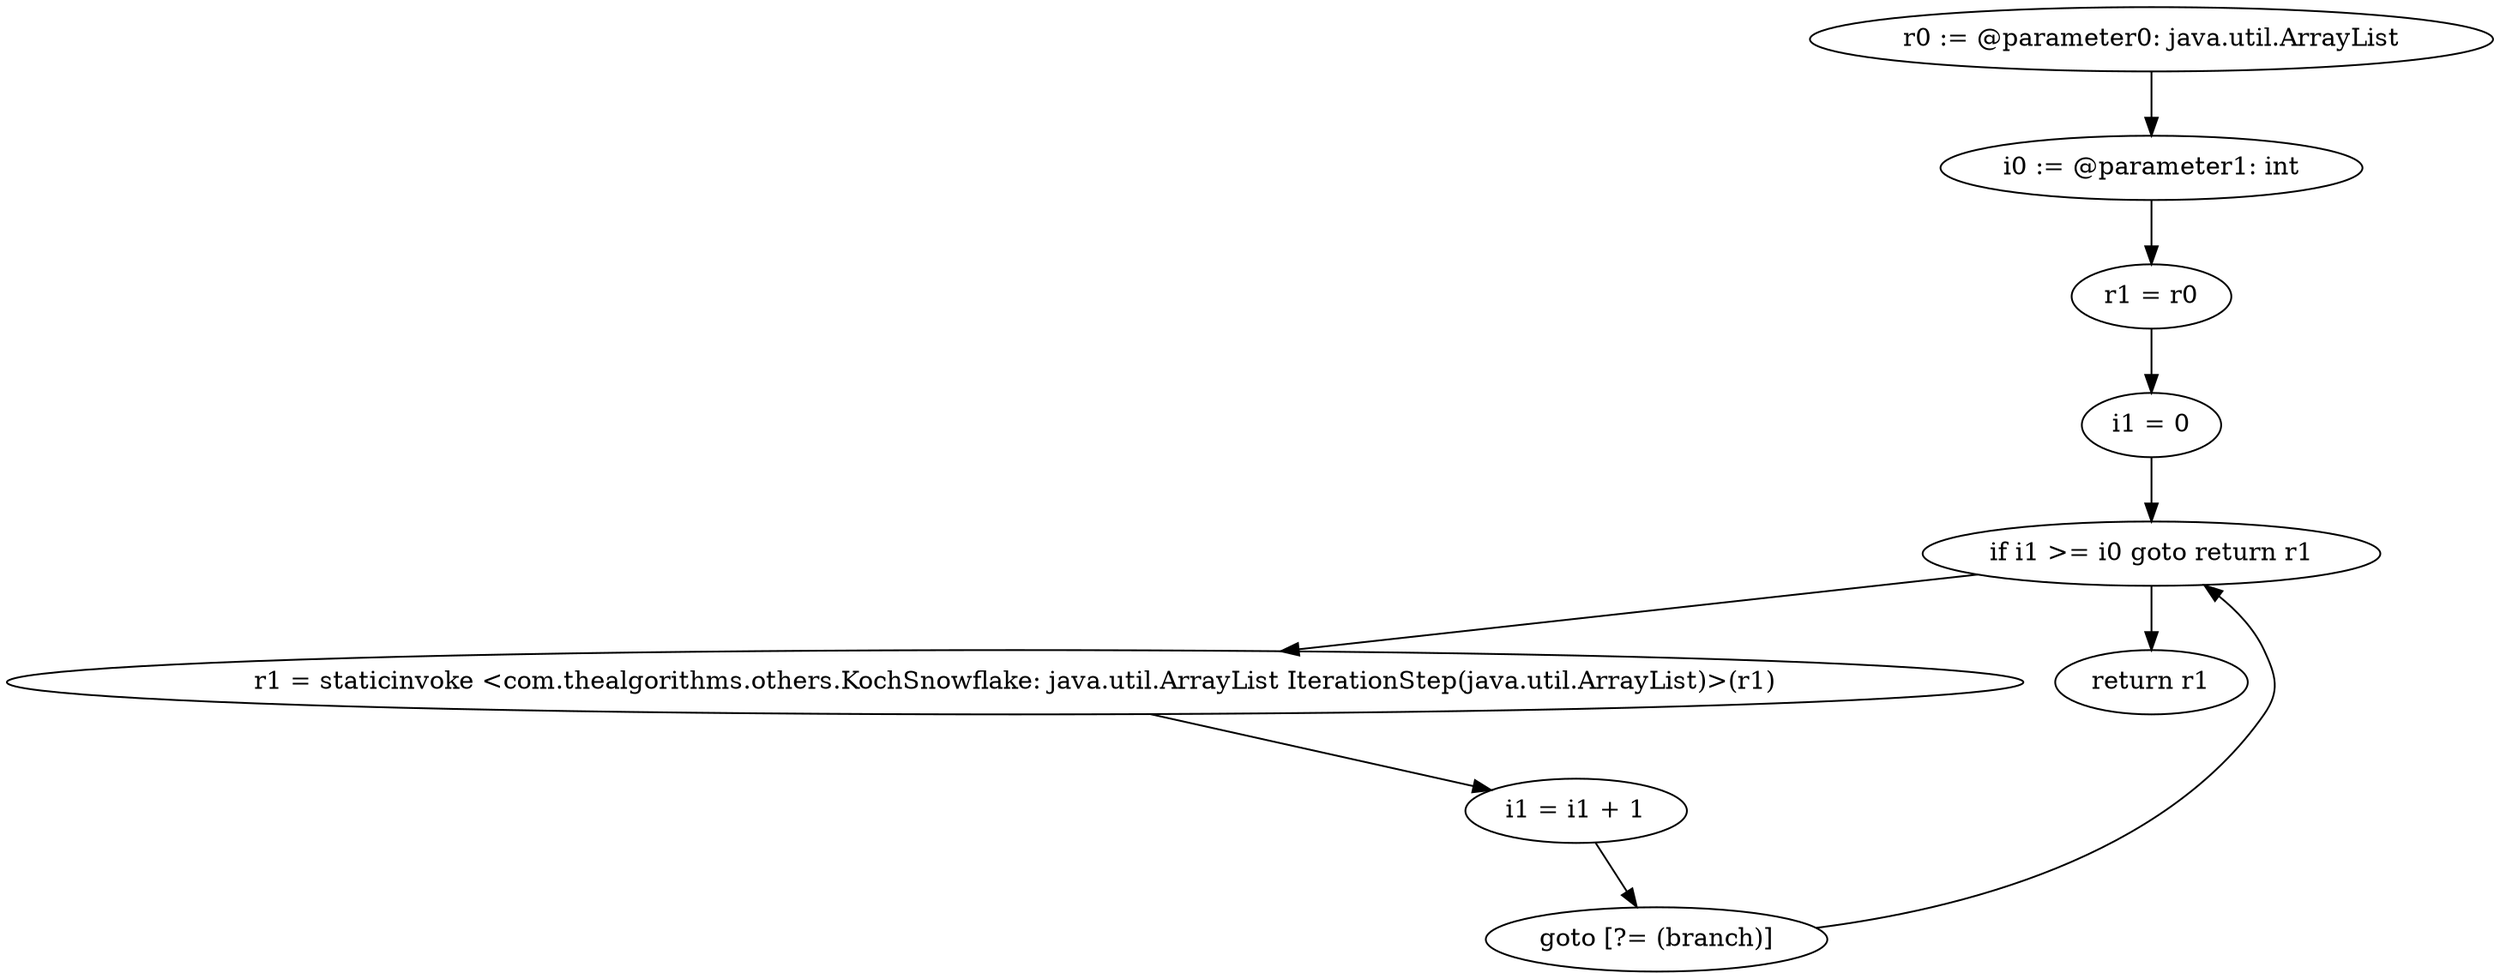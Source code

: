 digraph "unitGraph" {
    "r0 := @parameter0: java.util.ArrayList"
    "i0 := @parameter1: int"
    "r1 = r0"
    "i1 = 0"
    "if i1 >= i0 goto return r1"
    "r1 = staticinvoke <com.thealgorithms.others.KochSnowflake: java.util.ArrayList IterationStep(java.util.ArrayList)>(r1)"
    "i1 = i1 + 1"
    "goto [?= (branch)]"
    "return r1"
    "r0 := @parameter0: java.util.ArrayList"->"i0 := @parameter1: int";
    "i0 := @parameter1: int"->"r1 = r0";
    "r1 = r0"->"i1 = 0";
    "i1 = 0"->"if i1 >= i0 goto return r1";
    "if i1 >= i0 goto return r1"->"r1 = staticinvoke <com.thealgorithms.others.KochSnowflake: java.util.ArrayList IterationStep(java.util.ArrayList)>(r1)";
    "if i1 >= i0 goto return r1"->"return r1";
    "r1 = staticinvoke <com.thealgorithms.others.KochSnowflake: java.util.ArrayList IterationStep(java.util.ArrayList)>(r1)"->"i1 = i1 + 1";
    "i1 = i1 + 1"->"goto [?= (branch)]";
    "goto [?= (branch)]"->"if i1 >= i0 goto return r1";
}
